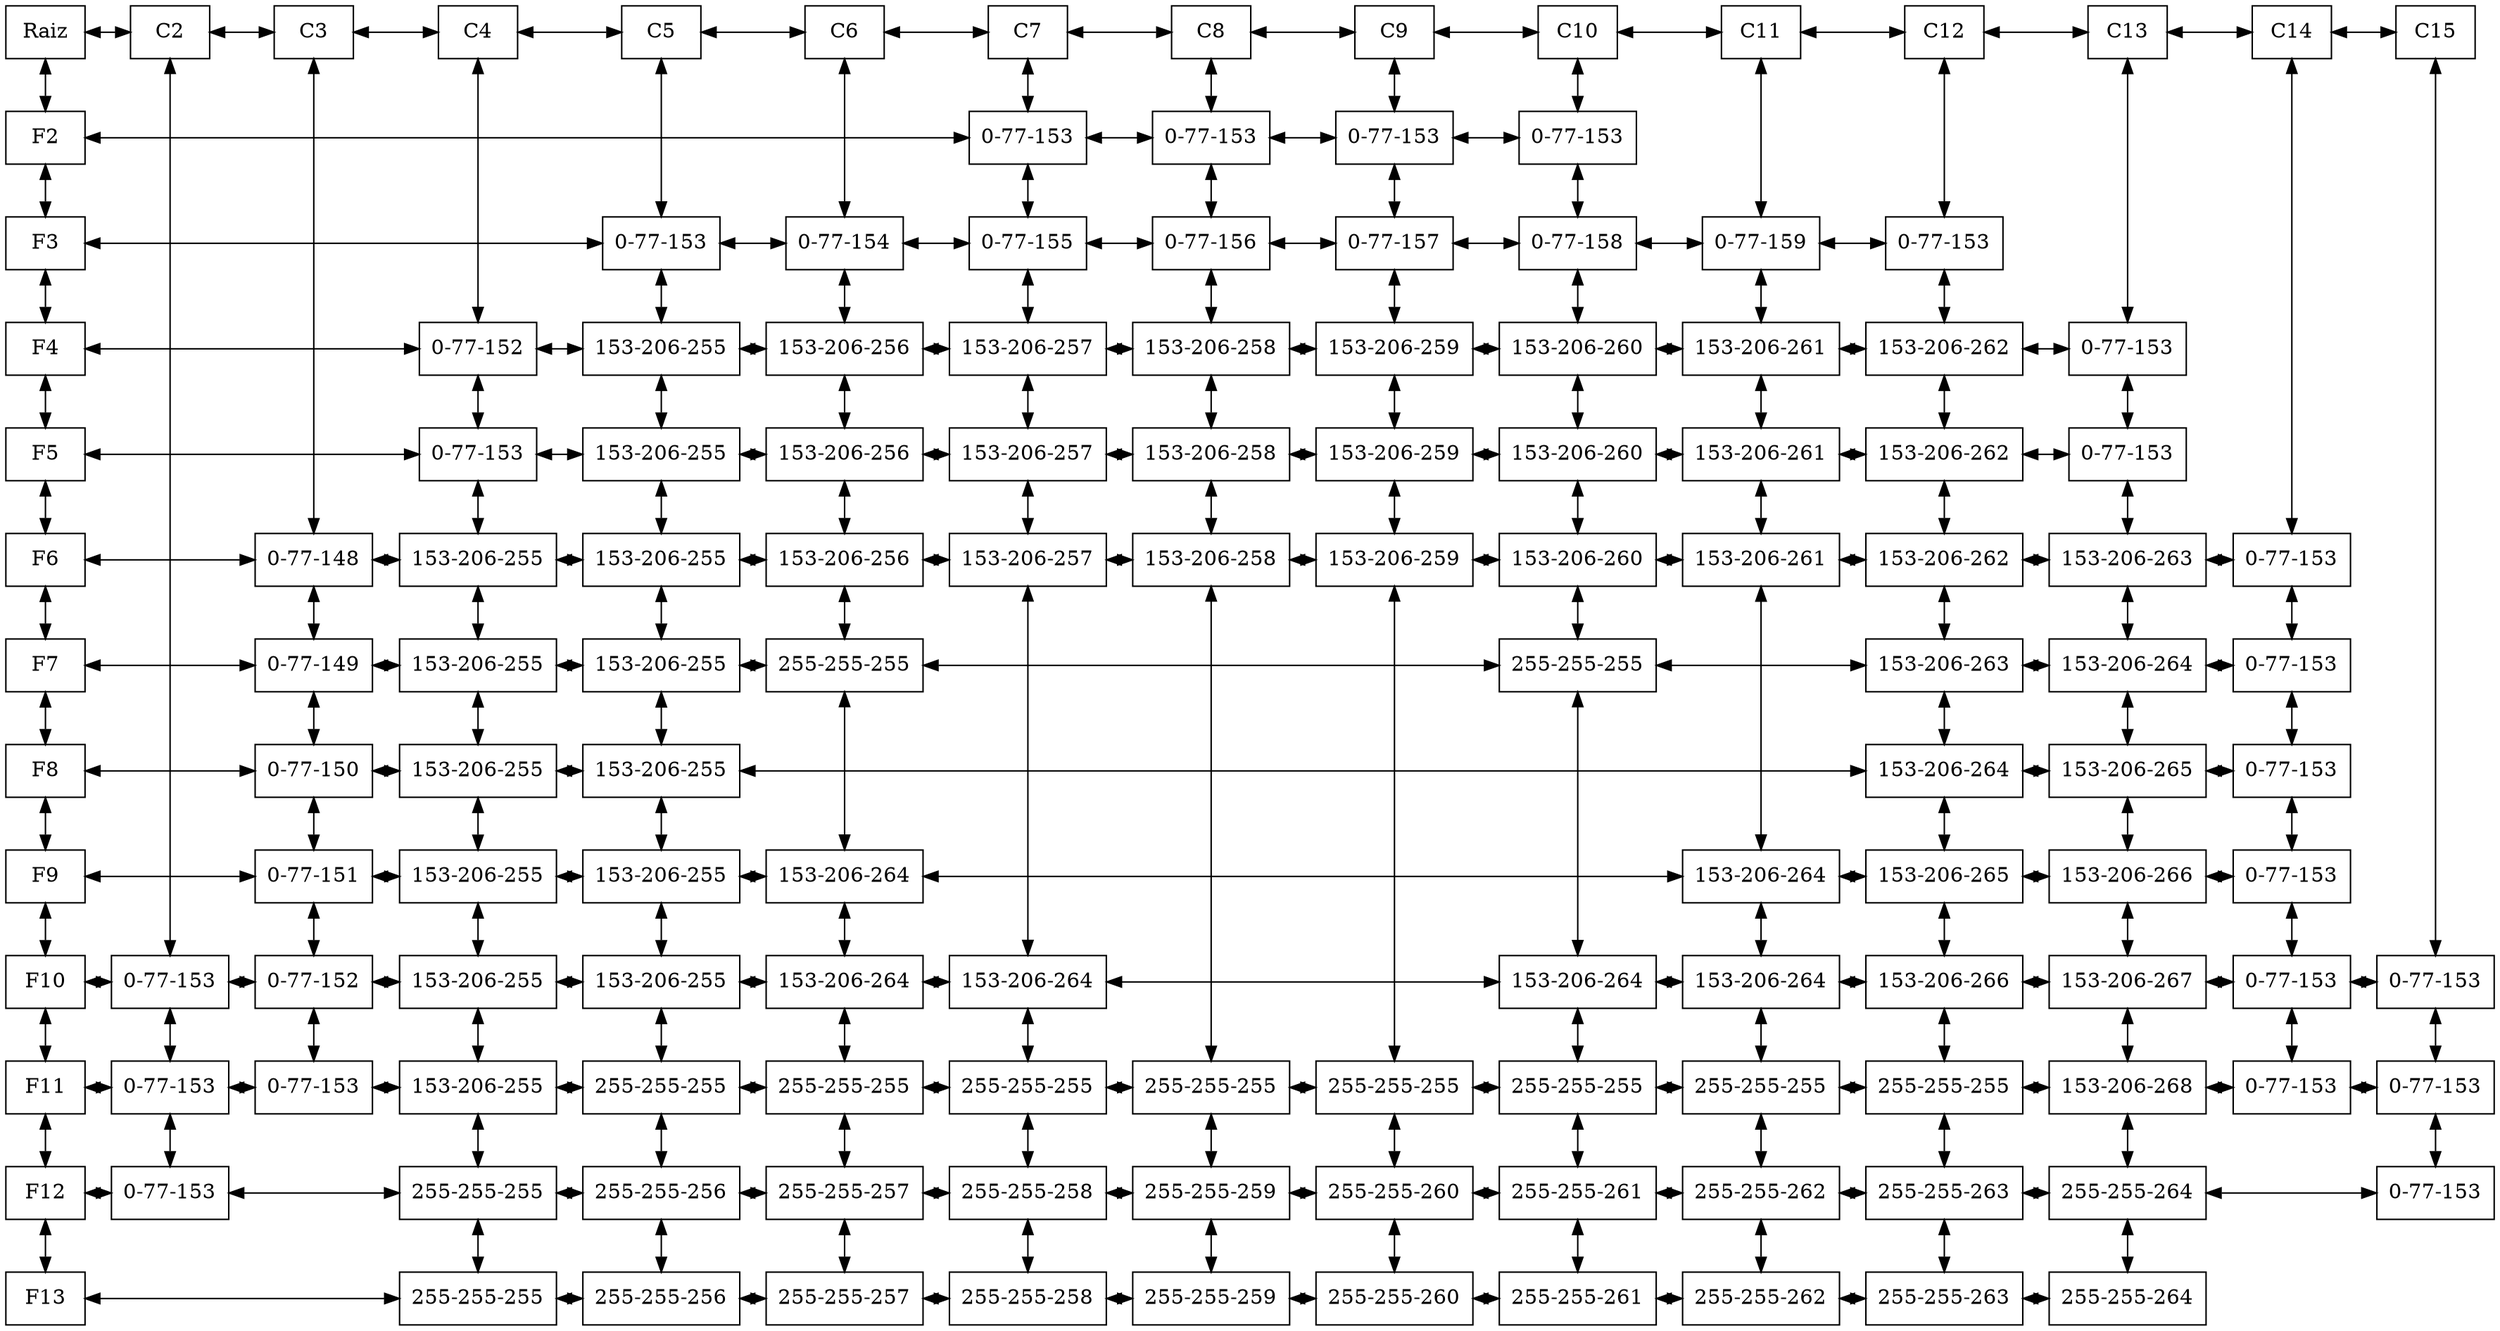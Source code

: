 digraph MatrizCapa{ 
 node[shape=box] 
 rankdir=UD; 
 {rank=min; 
nodo00[label="Raiz" ,rankdir=LR,group=0]; 
nodo30[label="C2" ,rankdir=LR,group=3]; 
nodo40[label="C3" ,rankdir=LR,group=4]; 
nodo50[label="C4" ,rankdir=LR,group=5]; 
nodo60[label="C5" ,rankdir=LR,group=6]; 
nodo70[label="C6" ,rankdir=LR,group=7]; 
nodo80[label="C7" ,rankdir=LR,group=8]; 
nodo90[label="C8" ,rankdir=LR,group=9]; 
nodo100[label="C9" ,rankdir=LR,group=10]; 
nodo110[label="C10" ,rankdir=LR,group=11]; 
nodo120[label="C11" ,rankdir=LR,group=12]; 
nodo130[label="C12" ,rankdir=LR,group=13]; 
nodo140[label="C13" ,rankdir=LR,group=14]; 
nodo150[label="C14" ,rankdir=LR,group=15]; 
nodo160[label="C15" ,rankdir=LR,group=16]; 
}{rank=same; 
nodo00[label="Raiz" ,group=0]; 
nodo30[label="C2" ,group=3]; 
nodo40[label="C3" ,group=4]; 
nodo50[label="C4" ,group=5]; 
nodo60[label="C5" ,group=6]; 
nodo70[label="C6" ,group=7]; 
nodo80[label="C7" ,group=8]; 
nodo90[label="C8" ,group=9]; 
nodo100[label="C9" ,group=10]; 
nodo110[label="C10" ,group=11]; 
nodo120[label="C11" ,group=12]; 
nodo130[label="C12" ,group=13]; 
nodo140[label="C13" ,group=14]; 
nodo150[label="C14" ,group=15]; 
nodo160[label="C15" ,group=16]; 
}{rank=same; 
nodo03[label="F2" ,group=0]; 
nodo83[label="0-77-153" ,group=8]; 
nodo93[label="0-77-153" ,group=9]; 
nodo103[label="0-77-153" ,group=10]; 
nodo113[label="0-77-153" ,group=11]; 
}{rank=same; 
nodo04[label="F3" ,group=0]; 
nodo64[label="0-77-153" ,group=6]; 
nodo74[label="0-77-154" ,group=7]; 
nodo84[label="0-77-155" ,group=8]; 
nodo94[label="0-77-156" ,group=9]; 
nodo104[label="0-77-157" ,group=10]; 
nodo114[label="0-77-158" ,group=11]; 
nodo124[label="0-77-159" ,group=12]; 
nodo134[label="0-77-153" ,group=13]; 
}{rank=same; 
nodo05[label="F4" ,group=0]; 
nodo55[label="0-77-152" ,group=5]; 
nodo65[label="153-206-255" ,group=6]; 
nodo75[label="153-206-256" ,group=7]; 
nodo85[label="153-206-257" ,group=8]; 
nodo95[label="153-206-258" ,group=9]; 
nodo105[label="153-206-259" ,group=10]; 
nodo115[label="153-206-260" ,group=11]; 
nodo125[label="153-206-261" ,group=12]; 
nodo135[label="153-206-262" ,group=13]; 
nodo145[label="0-77-153" ,group=14]; 
}{rank=same; 
nodo06[label="F5" ,group=0]; 
nodo56[label="0-77-153" ,group=5]; 
nodo66[label="153-206-255" ,group=6]; 
nodo76[label="153-206-256" ,group=7]; 
nodo86[label="153-206-257" ,group=8]; 
nodo96[label="153-206-258" ,group=9]; 
nodo106[label="153-206-259" ,group=10]; 
nodo116[label="153-206-260" ,group=11]; 
nodo126[label="153-206-261" ,group=12]; 
nodo136[label="153-206-262" ,group=13]; 
nodo146[label="0-77-153" ,group=14]; 
}{rank=same; 
nodo07[label="F6" ,group=0]; 
nodo47[label="0-77-148" ,group=4]; 
nodo57[label="153-206-255" ,group=5]; 
nodo67[label="153-206-255" ,group=6]; 
nodo77[label="153-206-256" ,group=7]; 
nodo87[label="153-206-257" ,group=8]; 
nodo97[label="153-206-258" ,group=9]; 
nodo107[label="153-206-259" ,group=10]; 
nodo117[label="153-206-260" ,group=11]; 
nodo127[label="153-206-261" ,group=12]; 
nodo137[label="153-206-262" ,group=13]; 
nodo147[label="153-206-263" ,group=14]; 
nodo157[label="0-77-153" ,group=15]; 
}{rank=same; 
nodo08[label="F7" ,group=0]; 
nodo48[label="0-77-149" ,group=4]; 
nodo58[label="153-206-255" ,group=5]; 
nodo68[label="153-206-255" ,group=6]; 
nodo78[label="255-255-255" ,group=7]; 
nodo118[label="255-255-255" ,group=11]; 
nodo138[label="153-206-263" ,group=13]; 
nodo148[label="153-206-264" ,group=14]; 
nodo158[label="0-77-153" ,group=15]; 
}{rank=same; 
nodo09[label="F8" ,group=0]; 
nodo49[label="0-77-150" ,group=4]; 
nodo59[label="153-206-255" ,group=5]; 
nodo69[label="153-206-255" ,group=6]; 
nodo139[label="153-206-264" ,group=13]; 
nodo149[label="153-206-265" ,group=14]; 
nodo159[label="0-77-153" ,group=15]; 
}{rank=same; 
nodo010[label="F9" ,group=0]; 
nodo410[label="0-77-151" ,group=4]; 
nodo510[label="153-206-255" ,group=5]; 
nodo610[label="153-206-255" ,group=6]; 
nodo710[label="153-206-264" ,group=7]; 
nodo1210[label="153-206-264" ,group=12]; 
nodo1310[label="153-206-265" ,group=13]; 
nodo1410[label="153-206-266" ,group=14]; 
nodo1510[label="0-77-153" ,group=15]; 
}{rank=same; 
nodo011[label="F10" ,group=0]; 
nodo311[label="0-77-153" ,group=3]; 
nodo411[label="0-77-152" ,group=4]; 
nodo511[label="153-206-255" ,group=5]; 
nodo611[label="153-206-255" ,group=6]; 
nodo711[label="153-206-264" ,group=7]; 
nodo811[label="153-206-264" ,group=8]; 
nodo1111[label="153-206-264" ,group=11]; 
nodo1211[label="153-206-264" ,group=12]; 
nodo1311[label="153-206-266" ,group=13]; 
nodo1411[label="153-206-267" ,group=14]; 
nodo1511[label="0-77-153" ,group=15]; 
nodo1611[label="0-77-153" ,group=16]; 
}{rank=same; 
nodo012[label="F11" ,group=0]; 
nodo312[label="0-77-153" ,group=3]; 
nodo412[label="0-77-153" ,group=4]; 
nodo512[label="153-206-255" ,group=5]; 
nodo612[label="255-255-255" ,group=6]; 
nodo712[label="255-255-255" ,group=7]; 
nodo812[label="255-255-255" ,group=8]; 
nodo912[label="255-255-255" ,group=9]; 
nodo1012[label="255-255-255" ,group=10]; 
nodo1112[label="255-255-255" ,group=11]; 
nodo1212[label="255-255-255" ,group=12]; 
nodo1312[label="255-255-255" ,group=13]; 
nodo1412[label="153-206-268" ,group=14]; 
nodo1512[label="0-77-153" ,group=15]; 
nodo1612[label="0-77-153" ,group=16]; 
}{rank=same; 
nodo013[label="F12" ,group=0]; 
nodo313[label="0-77-153" ,group=3]; 
nodo513[label="255-255-255" ,group=5]; 
nodo613[label="255-255-256" ,group=6]; 
nodo713[label="255-255-257" ,group=7]; 
nodo813[label="255-255-258" ,group=8]; 
nodo913[label="255-255-259" ,group=9]; 
nodo1013[label="255-255-260" ,group=10]; 
nodo1113[label="255-255-261" ,group=11]; 
nodo1213[label="255-255-262" ,group=12]; 
nodo1313[label="255-255-263" ,group=13]; 
nodo1413[label="255-255-264" ,group=14]; 
nodo1613[label="0-77-153" ,group=16]; 
}{rank=same; 
nodo014[label="F13" ,group=0]; 
nodo514[label="255-255-255" ,group=5]; 
nodo614[label="255-255-256" ,group=6]; 
nodo714[label="255-255-257" ,group=7]; 
nodo814[label="255-255-258" ,group=8]; 
nodo914[label="255-255-259" ,group=9]; 
nodo1014[label="255-255-260" ,group=10]; 
nodo1114[label="255-255-261" ,group=11]; 
nodo1214[label="255-255-262" ,group=12]; 
nodo1314[label="255-255-263" ,group=13]; 
nodo1414[label="255-255-264" ,group=14]; 
}nodo00 -> nodo30 [dir=both];
nodo30 -> nodo40 [dir=both];
nodo40 -> nodo50 [dir=both];
nodo50 -> nodo60 [dir=both];
nodo60 -> nodo70 [dir=both];
nodo70 -> nodo80 [dir=both];
nodo80 -> nodo90 [dir=both];
nodo90 -> nodo100 [dir=both];
nodo100 -> nodo110 [dir=both];
nodo110 -> nodo120 [dir=both];
nodo120 -> nodo130 [dir=both];
nodo130 -> nodo140 [dir=both];
nodo140 -> nodo150 [dir=both];
nodo150 -> nodo160 [dir=both];
nodo03 -> nodo83 [dir=both];
nodo83 -> nodo93 [dir=both];
nodo93 -> nodo103 [dir=both];
nodo103 -> nodo113 [dir=both];
nodo04 -> nodo64 [dir=both];
nodo64 -> nodo74 [dir=both];
nodo74 -> nodo84 [dir=both];
nodo84 -> nodo94 [dir=both];
nodo94 -> nodo104 [dir=both];
nodo104 -> nodo114 [dir=both];
nodo114 -> nodo124 [dir=both];
nodo124 -> nodo134 [dir=both];
nodo05 -> nodo55 [dir=both];
nodo55 -> nodo65 [dir=both];
nodo65 -> nodo75 [dir=both];
nodo75 -> nodo85 [dir=both];
nodo85 -> nodo95 [dir=both];
nodo95 -> nodo105 [dir=both];
nodo105 -> nodo115 [dir=both];
nodo115 -> nodo125 [dir=both];
nodo125 -> nodo135 [dir=both];
nodo135 -> nodo145 [dir=both];
nodo06 -> nodo56 [dir=both];
nodo56 -> nodo66 [dir=both];
nodo66 -> nodo76 [dir=both];
nodo76 -> nodo86 [dir=both];
nodo86 -> nodo96 [dir=both];
nodo96 -> nodo106 [dir=both];
nodo106 -> nodo116 [dir=both];
nodo116 -> nodo126 [dir=both];
nodo126 -> nodo136 [dir=both];
nodo136 -> nodo146 [dir=both];
nodo07 -> nodo47 [dir=both];
nodo47 -> nodo57 [dir=both];
nodo57 -> nodo67 [dir=both];
nodo67 -> nodo77 [dir=both];
nodo77 -> nodo87 [dir=both];
nodo87 -> nodo97 [dir=both];
nodo97 -> nodo107 [dir=both];
nodo107 -> nodo117 [dir=both];
nodo117 -> nodo127 [dir=both];
nodo127 -> nodo137 [dir=both];
nodo137 -> nodo147 [dir=both];
nodo147 -> nodo157 [dir=both];
nodo08 -> nodo48 [dir=both];
nodo48 -> nodo58 [dir=both];
nodo58 -> nodo68 [dir=both];
nodo68 -> nodo78 [dir=both];
nodo78 -> nodo118 [dir=both];
nodo118 -> nodo138 [dir=both];
nodo138 -> nodo148 [dir=both];
nodo148 -> nodo158 [dir=both];
nodo09 -> nodo49 [dir=both];
nodo49 -> nodo59 [dir=both];
nodo59 -> nodo69 [dir=both];
nodo69 -> nodo139 [dir=both];
nodo139 -> nodo149 [dir=both];
nodo149 -> nodo159 [dir=both];
nodo010 -> nodo410 [dir=both];
nodo410 -> nodo510 [dir=both];
nodo510 -> nodo610 [dir=both];
nodo610 -> nodo710 [dir=both];
nodo710 -> nodo1210 [dir=both];
nodo1210 -> nodo1310 [dir=both];
nodo1310 -> nodo1410 [dir=both];
nodo1410 -> nodo1510 [dir=both];
nodo011 -> nodo311 [dir=both];
nodo311 -> nodo411 [dir=both];
nodo411 -> nodo511 [dir=both];
nodo511 -> nodo611 [dir=both];
nodo611 -> nodo711 [dir=both];
nodo711 -> nodo811 [dir=both];
nodo811 -> nodo1111 [dir=both];
nodo1111 -> nodo1211 [dir=both];
nodo1211 -> nodo1311 [dir=both];
nodo1311 -> nodo1411 [dir=both];
nodo1411 -> nodo1511 [dir=both];
nodo1511 -> nodo1611 [dir=both];
nodo012 -> nodo312 [dir=both];
nodo312 -> nodo412 [dir=both];
nodo412 -> nodo512 [dir=both];
nodo512 -> nodo612 [dir=both];
nodo612 -> nodo712 [dir=both];
nodo712 -> nodo812 [dir=both];
nodo812 -> nodo912 [dir=both];
nodo912 -> nodo1012 [dir=both];
nodo1012 -> nodo1112 [dir=both];
nodo1112 -> nodo1212 [dir=both];
nodo1212 -> nodo1312 [dir=both];
nodo1312 -> nodo1412 [dir=both];
nodo1412 -> nodo1512 [dir=both];
nodo1512 -> nodo1612 [dir=both];
nodo013 -> nodo313 [dir=both];
nodo313 -> nodo513 [dir=both];
nodo513 -> nodo613 [dir=both];
nodo613 -> nodo713 [dir=both];
nodo713 -> nodo813 [dir=both];
nodo813 -> nodo913 [dir=both];
nodo913 -> nodo1013 [dir=both];
nodo1013 -> nodo1113 [dir=both];
nodo1113 -> nodo1213 [dir=both];
nodo1213 -> nodo1313 [dir=both];
nodo1313 -> nodo1413 [dir=both];
nodo1413 -> nodo1613 [dir=both];
nodo014 -> nodo514 [dir=both];
nodo514 -> nodo614 [dir=both];
nodo614 -> nodo714 [dir=both];
nodo714 -> nodo814 [dir=both];
nodo814 -> nodo914 [dir=both];
nodo914 -> nodo1014 [dir=both];
nodo1014 -> nodo1114 [dir=both];
nodo1114 -> nodo1214 [dir=both];
nodo1214 -> nodo1314 [dir=both];
nodo1314 -> nodo1414 [dir=both];
nodo00 -> nodo03 [dir=both];
nodo03 -> nodo04 [dir=both];
nodo04 -> nodo05 [dir=both];
nodo05 -> nodo06 [dir=both];
nodo06 -> nodo07 [dir=both];
nodo07 -> nodo08 [dir=both];
nodo08 -> nodo09 [dir=both];
nodo09 -> nodo010 [dir=both];
nodo010 -> nodo011 [dir=both];
nodo011 -> nodo012 [dir=both];
nodo012 -> nodo013 [dir=both];
nodo013 -> nodo014 [dir=both];
nodo30 -> nodo311 [dir=both];
nodo311 -> nodo312 [dir=both];
nodo312 -> nodo313 [dir=both];
nodo40 -> nodo47 [dir=both];
nodo47 -> nodo48 [dir=both];
nodo48 -> nodo49 [dir=both];
nodo49 -> nodo410 [dir=both];
nodo410 -> nodo411 [dir=both];
nodo411 -> nodo412 [dir=both];
nodo50 -> nodo55 [dir=both];
nodo55 -> nodo56 [dir=both];
nodo56 -> nodo57 [dir=both];
nodo57 -> nodo58 [dir=both];
nodo58 -> nodo59 [dir=both];
nodo59 -> nodo510 [dir=both];
nodo510 -> nodo511 [dir=both];
nodo511 -> nodo512 [dir=both];
nodo512 -> nodo513 [dir=both];
nodo513 -> nodo514 [dir=both];
nodo60 -> nodo64 [dir=both];
nodo64 -> nodo65 [dir=both];
nodo65 -> nodo66 [dir=both];
nodo66 -> nodo67 [dir=both];
nodo67 -> nodo68 [dir=both];
nodo68 -> nodo69 [dir=both];
nodo69 -> nodo610 [dir=both];
nodo610 -> nodo611 [dir=both];
nodo611 -> nodo612 [dir=both];
nodo612 -> nodo613 [dir=both];
nodo613 -> nodo614 [dir=both];
nodo70 -> nodo74 [dir=both];
nodo74 -> nodo75 [dir=both];
nodo75 -> nodo76 [dir=both];
nodo76 -> nodo77 [dir=both];
nodo77 -> nodo78 [dir=both];
nodo78 -> nodo710 [dir=both];
nodo710 -> nodo711 [dir=both];
nodo711 -> nodo712 [dir=both];
nodo712 -> nodo713 [dir=both];
nodo713 -> nodo714 [dir=both];
nodo80 -> nodo83 [dir=both];
nodo83 -> nodo84 [dir=both];
nodo84 -> nodo85 [dir=both];
nodo85 -> nodo86 [dir=both];
nodo86 -> nodo87 [dir=both];
nodo87 -> nodo811 [dir=both];
nodo811 -> nodo812 [dir=both];
nodo812 -> nodo813 [dir=both];
nodo813 -> nodo814 [dir=both];
nodo90 -> nodo93 [dir=both];
nodo93 -> nodo94 [dir=both];
nodo94 -> nodo95 [dir=both];
nodo95 -> nodo96 [dir=both];
nodo96 -> nodo97 [dir=both];
nodo97 -> nodo912 [dir=both];
nodo912 -> nodo913 [dir=both];
nodo913 -> nodo914 [dir=both];
nodo100 -> nodo103 [dir=both];
nodo103 -> nodo104 [dir=both];
nodo104 -> nodo105 [dir=both];
nodo105 -> nodo106 [dir=both];
nodo106 -> nodo107 [dir=both];
nodo107 -> nodo1012 [dir=both];
nodo1012 -> nodo1013 [dir=both];
nodo1013 -> nodo1014 [dir=both];
nodo110 -> nodo113 [dir=both];
nodo113 -> nodo114 [dir=both];
nodo114 -> nodo115 [dir=both];
nodo115 -> nodo116 [dir=both];
nodo116 -> nodo117 [dir=both];
nodo117 -> nodo118 [dir=both];
nodo118 -> nodo1111 [dir=both];
nodo1111 -> nodo1112 [dir=both];
nodo1112 -> nodo1113 [dir=both];
nodo1113 -> nodo1114 [dir=both];
nodo120 -> nodo124 [dir=both];
nodo124 -> nodo125 [dir=both];
nodo125 -> nodo126 [dir=both];
nodo126 -> nodo127 [dir=both];
nodo127 -> nodo1210 [dir=both];
nodo1210 -> nodo1211 [dir=both];
nodo1211 -> nodo1212 [dir=both];
nodo1212 -> nodo1213 [dir=both];
nodo1213 -> nodo1214 [dir=both];
nodo130 -> nodo134 [dir=both];
nodo134 -> nodo135 [dir=both];
nodo135 -> nodo136 [dir=both];
nodo136 -> nodo137 [dir=both];
nodo137 -> nodo138 [dir=both];
nodo138 -> nodo139 [dir=both];
nodo139 -> nodo1310 [dir=both];
nodo1310 -> nodo1311 [dir=both];
nodo1311 -> nodo1312 [dir=both];
nodo1312 -> nodo1313 [dir=both];
nodo1313 -> nodo1314 [dir=both];
nodo140 -> nodo145 [dir=both];
nodo145 -> nodo146 [dir=both];
nodo146 -> nodo147 [dir=both];
nodo147 -> nodo148 [dir=both];
nodo148 -> nodo149 [dir=both];
nodo149 -> nodo1410 [dir=both];
nodo1410 -> nodo1411 [dir=both];
nodo1411 -> nodo1412 [dir=both];
nodo1412 -> nodo1413 [dir=both];
nodo1413 -> nodo1414 [dir=both];
nodo150 -> nodo157 [dir=both];
nodo157 -> nodo158 [dir=both];
nodo158 -> nodo159 [dir=both];
nodo159 -> nodo1510 [dir=both];
nodo1510 -> nodo1511 [dir=both];
nodo1511 -> nodo1512 [dir=both];
nodo160 -> nodo1611 [dir=both];
nodo1611 -> nodo1612 [dir=both];
nodo1612 -> nodo1613 [dir=both];
}